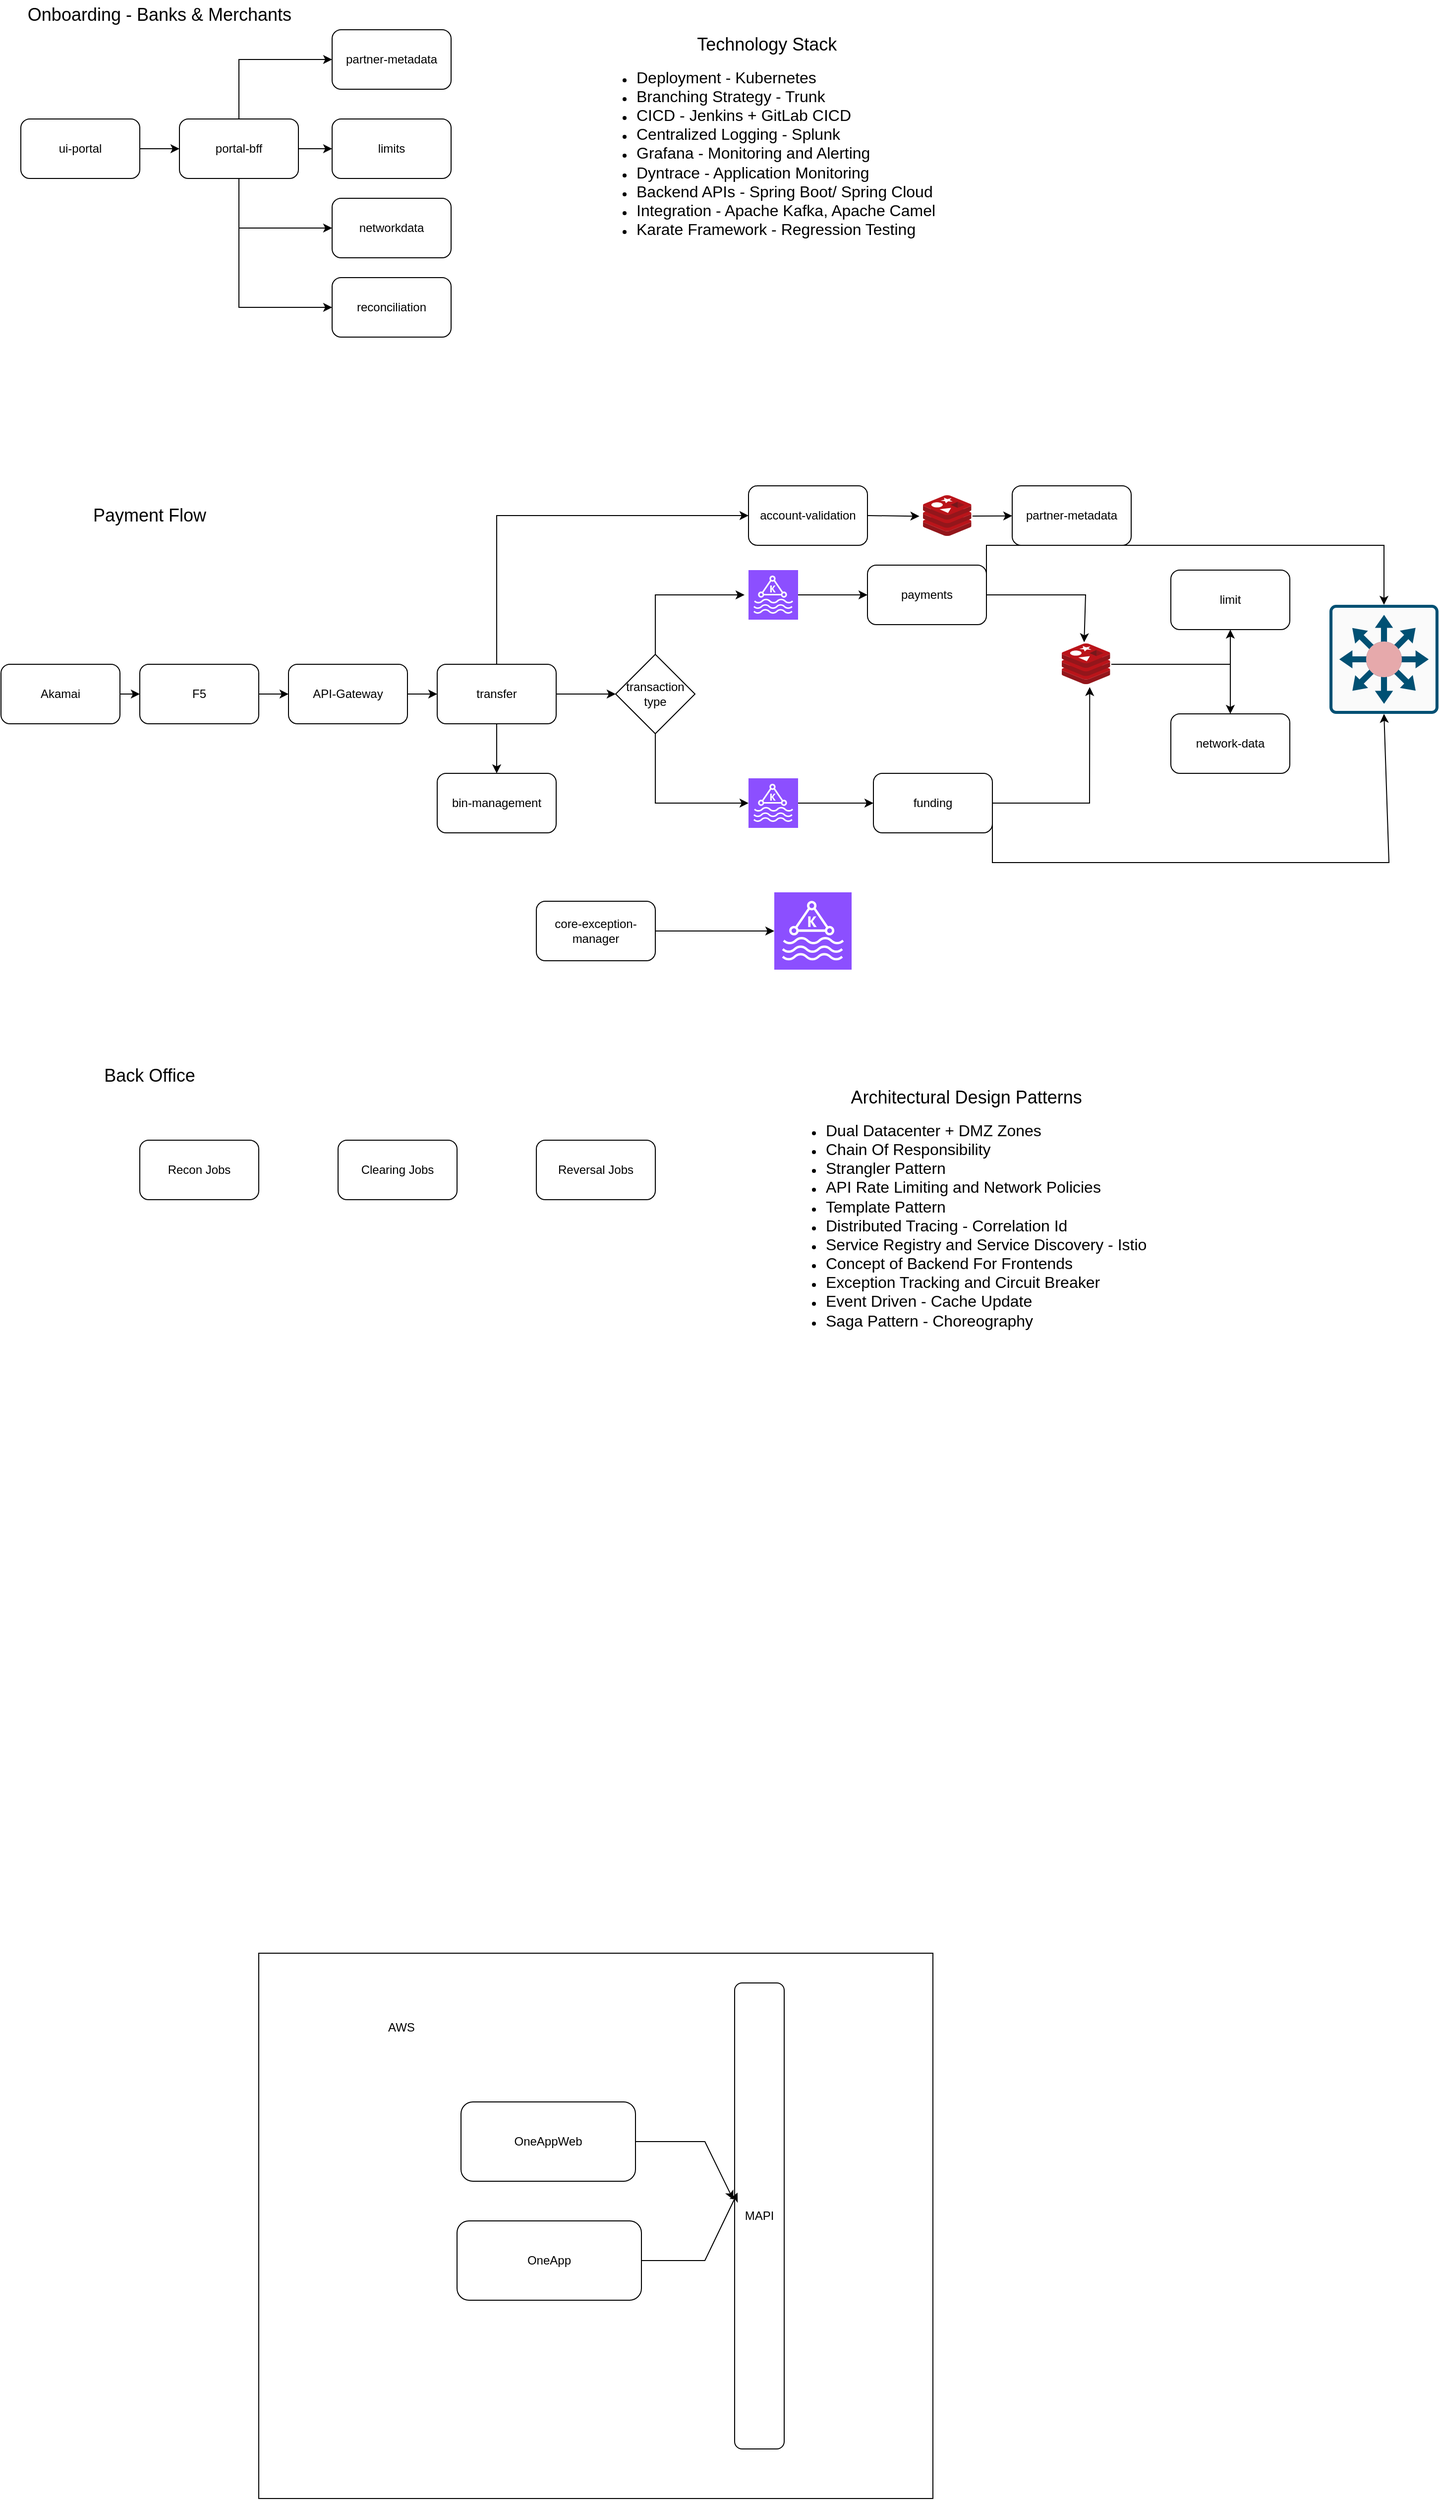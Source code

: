 <mxfile version="28.0.4">
  <diagram name="Page-1" id="Cykf2mu9N1lQySB8u7c6">
    <mxGraphModel dx="1554" dy="759" grid="1" gridSize="10" guides="1" tooltips="1" connect="1" arrows="1" fold="1" page="1" pageScale="1" pageWidth="1200" pageHeight="1920" math="0" shadow="0">
      <root>
        <mxCell id="0" />
        <mxCell id="1" parent="0" />
        <mxCell id="vxzhY3vlpPTSqAtJYJpi-2" value="ui-portal" style="rounded=1;whiteSpace=wrap;html=1;" parent="1" vertex="1">
          <mxGeometry x="40" y="210" width="120" height="60" as="geometry" />
        </mxCell>
        <mxCell id="vxzhY3vlpPTSqAtJYJpi-4" value="portal-bff" style="rounded=1;whiteSpace=wrap;html=1;" parent="1" vertex="1">
          <mxGeometry x="200" y="210" width="120" height="60" as="geometry" />
        </mxCell>
        <mxCell id="vxzhY3vlpPTSqAtJYJpi-5" value="networkdata" style="rounded=1;whiteSpace=wrap;html=1;" parent="1" vertex="1">
          <mxGeometry x="354" y="290" width="120" height="60" as="geometry" />
        </mxCell>
        <mxCell id="vxzhY3vlpPTSqAtJYJpi-6" value="limits" style="rounded=1;whiteSpace=wrap;html=1;" parent="1" vertex="1">
          <mxGeometry x="354" y="210" width="120" height="60" as="geometry" />
        </mxCell>
        <mxCell id="vxzhY3vlpPTSqAtJYJpi-7" value="partner-metadata" style="rounded=1;whiteSpace=wrap;html=1;" parent="1" vertex="1">
          <mxGeometry x="354" y="120" width="120" height="60" as="geometry" />
        </mxCell>
        <mxCell id="vxzhY3vlpPTSqAtJYJpi-8" value="reconciliation" style="rounded=1;whiteSpace=wrap;html=1;" parent="1" vertex="1">
          <mxGeometry x="354" y="370" width="120" height="60" as="geometry" />
        </mxCell>
        <mxCell id="vxzhY3vlpPTSqAtJYJpi-9" value="" style="endArrow=classic;html=1;rounded=0;exitX=1;exitY=0.5;exitDx=0;exitDy=0;" parent="1" source="vxzhY3vlpPTSqAtJYJpi-2" edge="1">
          <mxGeometry width="50" height="50" relative="1" as="geometry">
            <mxPoint x="410" y="300" as="sourcePoint" />
            <mxPoint x="200" y="240" as="targetPoint" />
          </mxGeometry>
        </mxCell>
        <mxCell id="vxzhY3vlpPTSqAtJYJpi-10" value="" style="endArrow=classic;html=1;rounded=0;exitX=0.5;exitY=0;exitDx=0;exitDy=0;entryX=0;entryY=0.5;entryDx=0;entryDy=0;" parent="1" source="vxzhY3vlpPTSqAtJYJpi-4" target="vxzhY3vlpPTSqAtJYJpi-7" edge="1">
          <mxGeometry width="50" height="50" relative="1" as="geometry">
            <mxPoint x="410" y="300" as="sourcePoint" />
            <mxPoint x="460" y="250" as="targetPoint" />
            <Array as="points">
              <mxPoint x="260" y="150" />
            </Array>
          </mxGeometry>
        </mxCell>
        <mxCell id="vxzhY3vlpPTSqAtJYJpi-11" value="" style="endArrow=classic;html=1;rounded=0;exitX=1;exitY=0.5;exitDx=0;exitDy=0;entryX=0;entryY=0.5;entryDx=0;entryDy=0;" parent="1" source="vxzhY3vlpPTSqAtJYJpi-4" target="vxzhY3vlpPTSqAtJYJpi-6" edge="1">
          <mxGeometry width="50" height="50" relative="1" as="geometry">
            <mxPoint x="410" y="300" as="sourcePoint" />
            <mxPoint x="350" y="240" as="targetPoint" />
          </mxGeometry>
        </mxCell>
        <mxCell id="vxzhY3vlpPTSqAtJYJpi-14" value="" style="endArrow=classic;html=1;rounded=0;exitX=0.5;exitY=1;exitDx=0;exitDy=0;entryX=0;entryY=0.5;entryDx=0;entryDy=0;" parent="1" source="vxzhY3vlpPTSqAtJYJpi-4" target="vxzhY3vlpPTSqAtJYJpi-8" edge="1">
          <mxGeometry width="50" height="50" relative="1" as="geometry">
            <mxPoint x="450" y="290" as="sourcePoint" />
            <mxPoint x="500" y="240" as="targetPoint" />
            <Array as="points">
              <mxPoint x="260" y="400" />
            </Array>
          </mxGeometry>
        </mxCell>
        <mxCell id="vxzhY3vlpPTSqAtJYJpi-15" value="" style="endArrow=classic;html=1;rounded=0;exitX=0.5;exitY=1;exitDx=0;exitDy=0;entryX=0;entryY=0.5;entryDx=0;entryDy=0;" parent="1" source="vxzhY3vlpPTSqAtJYJpi-4" target="vxzhY3vlpPTSqAtJYJpi-5" edge="1">
          <mxGeometry width="50" height="50" relative="1" as="geometry">
            <mxPoint x="420" y="340" as="sourcePoint" />
            <mxPoint x="470" y="290" as="targetPoint" />
            <Array as="points">
              <mxPoint x="260" y="320" />
            </Array>
          </mxGeometry>
        </mxCell>
        <mxCell id="vxzhY3vlpPTSqAtJYJpi-18" value="&lt;font style=&quot;font-size: 18px;&quot;&gt;Onboarding - Banks &amp;amp; Merchants&lt;/font&gt;" style="text;html=1;align=center;verticalAlign=middle;whiteSpace=wrap;rounded=0;" parent="1" vertex="1">
          <mxGeometry x="40" y="90" width="280" height="30" as="geometry" />
        </mxCell>
        <mxCell id="vxzhY3vlpPTSqAtJYJpi-19" value="account-validation&lt;span style=&quot;color: rgba(0, 0, 0, 0); font-family: monospace; font-size: 0px; text-align: start; text-wrap: nowrap;&quot;&gt;%3CmxGraphModel%3E%3Croot%3E%3CmxCell%20id%3D%220%22%2F%3E%3CmxCell%20id%3D%221%22%20parent%3D%220%22%2F%3E%3CmxCell%20id%3D%222%22%20value%3D%22limit%22%20style%3D%22rounded%3D1%3BwhiteSpace%3Dwrap%3Bhtml%3D1%3B%22%20vertex%3D%221%22%20parent%3D%221%22%3E%3CmxGeometry%20x%3D%22354%22%20y%3D%22560%22%20width%3D%22120%22%20height%3D%2260%22%20as%3D%22geometry%22%2F%3E%3C%2FmxCell%3E%3C%2Froot%3E%3C%2FmxGraphModel%3E&lt;/span&gt;" style="rounded=1;whiteSpace=wrap;html=1;" parent="1" vertex="1">
          <mxGeometry x="774" y="580" width="120" height="60" as="geometry" />
        </mxCell>
        <mxCell id="vxzhY3vlpPTSqAtJYJpi-20" value="transfer" style="rounded=1;whiteSpace=wrap;html=1;" parent="1" vertex="1">
          <mxGeometry x="460" y="760" width="120" height="60" as="geometry" />
        </mxCell>
        <mxCell id="vxzhY3vlpPTSqAtJYJpi-21" value="" style="image;sketch=0;aspect=fixed;html=1;points=[];align=center;fontSize=12;image=img/lib/mscae/Cache_Redis_Product.svg;" parent="1" vertex="1">
          <mxGeometry x="950" y="589.5" width="48.81" height="41" as="geometry" />
        </mxCell>
        <mxCell id="vxzhY3vlpPTSqAtJYJpi-22" value="" style="endArrow=classic;html=1;rounded=0;exitX=0.5;exitY=0;exitDx=0;exitDy=0;entryX=0;entryY=0.5;entryDx=0;entryDy=0;" parent="1" source="vxzhY3vlpPTSqAtJYJpi-20" target="vxzhY3vlpPTSqAtJYJpi-19" edge="1">
          <mxGeometry width="50" height="50" relative="1" as="geometry">
            <mxPoint x="520" y="760.0" as="sourcePoint" />
            <mxPoint x="620" y="610" as="targetPoint" />
            <Array as="points">
              <mxPoint x="520" y="610" />
            </Array>
          </mxGeometry>
        </mxCell>
        <mxCell id="vxzhY3vlpPTSqAtJYJpi-23" value="" style="endArrow=classic;html=1;rounded=0;exitX=1.024;exitY=0.512;exitDx=0;exitDy=0;exitPerimeter=0;" parent="1" source="vxzhY3vlpPTSqAtJYJpi-21" target="vxzhY3vlpPTSqAtJYJpi-24" edge="1">
          <mxGeometry width="50" height="50" relative="1" as="geometry">
            <mxPoint x="820" y="760" as="sourcePoint" />
            <mxPoint x="870" y="710" as="targetPoint" />
          </mxGeometry>
        </mxCell>
        <mxCell id="vxzhY3vlpPTSqAtJYJpi-24" value="partner-metadata" style="rounded=1;whiteSpace=wrap;html=1;" parent="1" vertex="1">
          <mxGeometry x="1040" y="580" width="120" height="60" as="geometry" />
        </mxCell>
        <mxCell id="vxzhY3vlpPTSqAtJYJpi-27" value="" style="endArrow=classic;html=1;rounded=0;entryX=-0.075;entryY=0.516;entryDx=0;entryDy=0;entryPerimeter=0;exitX=1;exitY=0.5;exitDx=0;exitDy=0;" parent="1" source="vxzhY3vlpPTSqAtJYJpi-19" target="vxzhY3vlpPTSqAtJYJpi-21" edge="1">
          <mxGeometry width="50" height="50" relative="1" as="geometry">
            <mxPoint x="620" y="810" as="sourcePoint" />
            <mxPoint x="670" y="760" as="targetPoint" />
          </mxGeometry>
        </mxCell>
        <mxCell id="vxzhY3vlpPTSqAtJYJpi-28" value="funding" style="rounded=1;whiteSpace=wrap;html=1;" parent="1" vertex="1">
          <mxGeometry x="900" y="870" width="120" height="60" as="geometry" />
        </mxCell>
        <mxCell id="vxzhY3vlpPTSqAtJYJpi-29" value="payments" style="rounded=1;whiteSpace=wrap;html=1;" parent="1" vertex="1">
          <mxGeometry x="894" y="660" width="120" height="60" as="geometry" />
        </mxCell>
        <mxCell id="vxzhY3vlpPTSqAtJYJpi-30" value="transaction type" style="rhombus;whiteSpace=wrap;html=1;" parent="1" vertex="1">
          <mxGeometry x="640" y="750" width="80" height="80" as="geometry" />
        </mxCell>
        <mxCell id="vxzhY3vlpPTSqAtJYJpi-32" value="" style="endArrow=classic;html=1;rounded=0;exitX=0.5;exitY=0;exitDx=0;exitDy=0;" parent="1" source="vxzhY3vlpPTSqAtJYJpi-30" edge="1">
          <mxGeometry width="50" height="50" relative="1" as="geometry">
            <mxPoint x="820" y="690" as="sourcePoint" />
            <mxPoint x="770" y="690" as="targetPoint" />
            <Array as="points">
              <mxPoint x="680" y="690" />
            </Array>
          </mxGeometry>
        </mxCell>
        <mxCell id="vxzhY3vlpPTSqAtJYJpi-33" value="" style="endArrow=classic;html=1;rounded=0;exitX=0.5;exitY=1;exitDx=0;exitDy=0;" parent="1" source="vxzhY3vlpPTSqAtJYJpi-30" target="vxzhY3vlpPTSqAtJYJpi-38" edge="1">
          <mxGeometry width="50" height="50" relative="1" as="geometry">
            <mxPoint x="820" y="690" as="sourcePoint" />
            <mxPoint x="770" y="900" as="targetPoint" />
            <Array as="points">
              <mxPoint x="680" y="900" />
            </Array>
          </mxGeometry>
        </mxCell>
        <mxCell id="vxzhY3vlpPTSqAtJYJpi-34" value="limit" style="rounded=1;whiteSpace=wrap;html=1;" parent="1" vertex="1">
          <mxGeometry x="1200" y="665" width="120" height="60" as="geometry" />
        </mxCell>
        <mxCell id="vxzhY3vlpPTSqAtJYJpi-35" value="" style="image;sketch=0;aspect=fixed;html=1;points=[];align=center;fontSize=12;image=img/lib/mscae/Cache_Redis_Product.svg;" parent="1" vertex="1">
          <mxGeometry x="1090" y="739" width="48.81" height="41" as="geometry" />
        </mxCell>
        <mxCell id="vxzhY3vlpPTSqAtJYJpi-36" value="" style="sketch=0;points=[[0,0,0],[0.25,0,0],[0.5,0,0],[0.75,0,0],[1,0,0],[0,1,0],[0.25,1,0],[0.5,1,0],[0.75,1,0],[1,1,0],[0,0.25,0],[0,0.5,0],[0,0.75,0],[1,0.25,0],[1,0.5,0],[1,0.75,0]];outlineConnect=0;fontColor=#232F3E;fillColor=#8C4FFF;strokeColor=#ffffff;dashed=0;verticalLabelPosition=bottom;verticalAlign=top;align=center;html=1;fontSize=12;fontStyle=0;aspect=fixed;shape=mxgraph.aws4.resourceIcon;resIcon=mxgraph.aws4.managed_streaming_for_kafka;" parent="1" vertex="1">
          <mxGeometry x="774" y="665" width="50" height="50" as="geometry" />
        </mxCell>
        <mxCell id="vxzhY3vlpPTSqAtJYJpi-37" value="" style="endArrow=classic;html=1;rounded=0;exitX=1;exitY=0.5;exitDx=0;exitDy=0;exitPerimeter=0;entryX=0;entryY=0.5;entryDx=0;entryDy=0;" parent="1" source="vxzhY3vlpPTSqAtJYJpi-36" target="vxzhY3vlpPTSqAtJYJpi-29" edge="1">
          <mxGeometry width="50" height="50" relative="1" as="geometry">
            <mxPoint x="1020" y="720" as="sourcePoint" />
            <mxPoint x="1070" y="670" as="targetPoint" />
          </mxGeometry>
        </mxCell>
        <mxCell id="vxzhY3vlpPTSqAtJYJpi-38" value="" style="sketch=0;points=[[0,0,0],[0.25,0,0],[0.5,0,0],[0.75,0,0],[1,0,0],[0,1,0],[0.25,1,0],[0.5,1,0],[0.75,1,0],[1,1,0],[0,0.25,0],[0,0.5,0],[0,0.75,0],[1,0.25,0],[1,0.5,0],[1,0.75,0]];outlineConnect=0;fontColor=#232F3E;fillColor=#8C4FFF;strokeColor=#ffffff;dashed=0;verticalLabelPosition=bottom;verticalAlign=top;align=center;html=1;fontSize=12;fontStyle=0;aspect=fixed;shape=mxgraph.aws4.resourceIcon;resIcon=mxgraph.aws4.managed_streaming_for_kafka;" parent="1" vertex="1">
          <mxGeometry x="774" y="875" width="50" height="50" as="geometry" />
        </mxCell>
        <mxCell id="vxzhY3vlpPTSqAtJYJpi-39" value="" style="endArrow=classic;html=1;rounded=0;exitX=1;exitY=0.5;exitDx=0;exitDy=0;exitPerimeter=0;entryX=0;entryY=0.5;entryDx=0;entryDy=0;" parent="1" source="vxzhY3vlpPTSqAtJYJpi-38" target="vxzhY3vlpPTSqAtJYJpi-28" edge="1">
          <mxGeometry width="50" height="50" relative="1" as="geometry">
            <mxPoint x="1020" y="720" as="sourcePoint" />
            <mxPoint x="1070" y="670" as="targetPoint" />
          </mxGeometry>
        </mxCell>
        <mxCell id="vxzhY3vlpPTSqAtJYJpi-40" value="" style="endArrow=classic;html=1;rounded=0;exitX=1;exitY=0.5;exitDx=0;exitDy=0;entryX=0.462;entryY=-0.03;entryDx=0;entryDy=0;entryPerimeter=0;" parent="1" source="vxzhY3vlpPTSqAtJYJpi-29" target="vxzhY3vlpPTSqAtJYJpi-35" edge="1">
          <mxGeometry width="50" height="50" relative="1" as="geometry">
            <mxPoint x="1020" y="740" as="sourcePoint" />
            <mxPoint x="1114" y="730" as="targetPoint" />
            <Array as="points">
              <mxPoint x="1114" y="690" />
            </Array>
          </mxGeometry>
        </mxCell>
        <mxCell id="vxzhY3vlpPTSqAtJYJpi-42" value="" style="endArrow=classic;html=1;rounded=0;exitX=1;exitY=0.5;exitDx=0;exitDy=0;entryX=0.577;entryY=1.072;entryDx=0;entryDy=0;entryPerimeter=0;" parent="1" source="vxzhY3vlpPTSqAtJYJpi-28" target="vxzhY3vlpPTSqAtJYJpi-35" edge="1">
          <mxGeometry width="50" height="50" relative="1" as="geometry">
            <mxPoint x="1020" y="740" as="sourcePoint" />
            <mxPoint x="1070" y="690" as="targetPoint" />
            <Array as="points">
              <mxPoint x="1118" y="900" />
            </Array>
          </mxGeometry>
        </mxCell>
        <mxCell id="vxzhY3vlpPTSqAtJYJpi-49" style="edgeStyle=orthogonalEdgeStyle;rounded=0;orthogonalLoop=1;jettySize=auto;html=1;exitX=1;exitY=0.5;exitDx=0;exitDy=0;entryX=0;entryY=0.5;entryDx=0;entryDy=0;" parent="1" source="vxzhY3vlpPTSqAtJYJpi-43" target="vxzhY3vlpPTSqAtJYJpi-44" edge="1">
          <mxGeometry relative="1" as="geometry" />
        </mxCell>
        <mxCell id="vxzhY3vlpPTSqAtJYJpi-43" value="Akamai" style="rounded=1;whiteSpace=wrap;html=1;" parent="1" vertex="1">
          <mxGeometry x="20" y="760" width="120" height="60" as="geometry" />
        </mxCell>
        <mxCell id="vxzhY3vlpPTSqAtJYJpi-44" value="F5" style="rounded=1;whiteSpace=wrap;html=1;" parent="1" vertex="1">
          <mxGeometry x="160" y="760" width="120" height="60" as="geometry" />
        </mxCell>
        <mxCell id="vxzhY3vlpPTSqAtJYJpi-47" value="API-Gateway" style="rounded=1;whiteSpace=wrap;html=1;" parent="1" vertex="1">
          <mxGeometry x="310" y="760" width="120" height="60" as="geometry" />
        </mxCell>
        <mxCell id="vxzhY3vlpPTSqAtJYJpi-48" value="" style="endArrow=classic;html=1;rounded=0;exitX=1;exitY=0.5;exitDx=0;exitDy=0;entryX=0;entryY=0.5;entryDx=0;entryDy=0;" parent="1" source="vxzhY3vlpPTSqAtJYJpi-20" target="vxzhY3vlpPTSqAtJYJpi-30" edge="1">
          <mxGeometry width="50" height="50" relative="1" as="geometry">
            <mxPoint x="610" y="770" as="sourcePoint" />
            <mxPoint x="660" y="720" as="targetPoint" />
          </mxGeometry>
        </mxCell>
        <mxCell id="vxzhY3vlpPTSqAtJYJpi-50" style="edgeStyle=orthogonalEdgeStyle;rounded=0;orthogonalLoop=1;jettySize=auto;html=1;entryX=0;entryY=0.5;entryDx=0;entryDy=0;" parent="1" target="vxzhY3vlpPTSqAtJYJpi-47" edge="1">
          <mxGeometry relative="1" as="geometry">
            <mxPoint x="280" y="790" as="sourcePoint" />
            <mxPoint x="170" y="800" as="targetPoint" />
          </mxGeometry>
        </mxCell>
        <mxCell id="vxzhY3vlpPTSqAtJYJpi-51" style="edgeStyle=orthogonalEdgeStyle;rounded=0;orthogonalLoop=1;jettySize=auto;html=1;entryX=0;entryY=0.5;entryDx=0;entryDy=0;exitX=1;exitY=0.5;exitDx=0;exitDy=0;" parent="1" source="vxzhY3vlpPTSqAtJYJpi-47" target="vxzhY3vlpPTSqAtJYJpi-20" edge="1">
          <mxGeometry relative="1" as="geometry">
            <mxPoint x="290" y="800" as="sourcePoint" />
            <mxPoint x="320" y="800" as="targetPoint" />
          </mxGeometry>
        </mxCell>
        <mxCell id="vxzhY3vlpPTSqAtJYJpi-53" value="" style="endArrow=classic;html=1;rounded=0;entryX=0.5;entryY=1;entryDx=0;entryDy=0;" parent="1" target="vxzhY3vlpPTSqAtJYJpi-34" edge="1">
          <mxGeometry width="50" height="50" relative="1" as="geometry">
            <mxPoint x="1140" y="760" as="sourcePoint" />
            <mxPoint x="860" y="720" as="targetPoint" />
            <Array as="points">
              <mxPoint x="1260" y="760" />
            </Array>
          </mxGeometry>
        </mxCell>
        <mxCell id="vxzhY3vlpPTSqAtJYJpi-54" value="core-exception-manager" style="rounded=1;whiteSpace=wrap;html=1;" parent="1" vertex="1">
          <mxGeometry x="560" y="999" width="120" height="60" as="geometry" />
        </mxCell>
        <mxCell id="vxzhY3vlpPTSqAtJYJpi-55" value="" style="sketch=0;points=[[0,0,0],[0.25,0,0],[0.5,0,0],[0.75,0,0],[1,0,0],[0,1,0],[0.25,1,0],[0.5,1,0],[0.75,1,0],[1,1,0],[0,0.25,0],[0,0.5,0],[0,0.75,0],[1,0.25,0],[1,0.5,0],[1,0.75,0]];outlineConnect=0;fontColor=#232F3E;fillColor=#8C4FFF;strokeColor=#ffffff;dashed=0;verticalLabelPosition=bottom;verticalAlign=top;align=center;html=1;fontSize=12;fontStyle=0;aspect=fixed;shape=mxgraph.aws4.resourceIcon;resIcon=mxgraph.aws4.managed_streaming_for_kafka;" parent="1" vertex="1">
          <mxGeometry x="800" y="990" width="78" height="78" as="geometry" />
        </mxCell>
        <mxCell id="vxzhY3vlpPTSqAtJYJpi-56" value="" style="endArrow=classic;html=1;rounded=0;exitX=1;exitY=0.5;exitDx=0;exitDy=0;entryX=0;entryY=0.5;entryDx=0;entryDy=0;entryPerimeter=0;" parent="1" source="vxzhY3vlpPTSqAtJYJpi-54" target="vxzhY3vlpPTSqAtJYJpi-55" edge="1">
          <mxGeometry width="50" height="50" relative="1" as="geometry">
            <mxPoint x="590" y="960" as="sourcePoint" />
            <mxPoint x="640" y="910" as="targetPoint" />
          </mxGeometry>
        </mxCell>
        <mxCell id="vxzhY3vlpPTSqAtJYJpi-58" value="" style="sketch=0;points=[[0.015,0.015,0],[0.985,0.015,0],[0.985,0.985,0],[0.015,0.985,0],[0.25,0,0],[0.5,0,0],[0.75,0,0],[1,0.25,0],[1,0.5,0],[1,0.75,0],[0.75,1,0],[0.5,1,0],[0.25,1,0],[0,0.75,0],[0,0.5,0],[0,0.25,0]];verticalLabelPosition=bottom;html=1;verticalAlign=top;aspect=fixed;align=center;pointerEvents=1;shape=mxgraph.cisco19.rect;prIcon=secure_catalyst_switch_color2;fillColor=#FAFAFA;strokeColor=#005073;" parent="1" vertex="1">
          <mxGeometry x="1360" y="700" width="110" height="110" as="geometry" />
        </mxCell>
        <mxCell id="vxzhY3vlpPTSqAtJYJpi-61" value="&lt;font style=&quot;font-size: 18px;&quot;&gt;Payment Flow&lt;/font&gt;" style="text;html=1;align=center;verticalAlign=middle;whiteSpace=wrap;rounded=0;" parent="1" vertex="1">
          <mxGeometry x="30" y="595" width="280" height="30" as="geometry" />
        </mxCell>
        <mxCell id="vxzhY3vlpPTSqAtJYJpi-63" value="&lt;font style=&quot;font-size: 18px;&quot;&gt;Back Office&lt;/font&gt;" style="text;html=1;align=center;verticalAlign=middle;whiteSpace=wrap;rounded=0;" parent="1" vertex="1">
          <mxGeometry x="30" y="1160" width="280" height="30" as="geometry" />
        </mxCell>
        <mxCell id="vxzhY3vlpPTSqAtJYJpi-64" value="network-data" style="rounded=1;whiteSpace=wrap;html=1;" parent="1" vertex="1">
          <mxGeometry x="1200" y="810" width="120" height="60" as="geometry" />
        </mxCell>
        <mxCell id="vxzhY3vlpPTSqAtJYJpi-65" value="" style="endArrow=classic;html=1;rounded=0;" parent="1" target="vxzhY3vlpPTSqAtJYJpi-64" edge="1">
          <mxGeometry width="50" height="50" relative="1" as="geometry">
            <mxPoint x="1140" y="760" as="sourcePoint" />
            <mxPoint x="1270" y="735" as="targetPoint" />
            <Array as="points">
              <mxPoint x="1260" y="760" />
            </Array>
          </mxGeometry>
        </mxCell>
        <mxCell id="HBiZhOWour06FVIfmXso-1" value="&lt;div style=&quot;text-align: center;&quot;&gt;&lt;font style=&quot;font-size: 18px;&quot;&gt;Technology Stack&lt;/font&gt;&lt;/div&gt;&lt;ul&gt;&lt;li&gt;&lt;font size=&quot;3&quot; style=&quot;&quot;&gt;Deployment - Kubernetes&lt;/font&gt;&lt;/li&gt;&lt;li style=&quot;&quot;&gt;&lt;font size=&quot;3&quot;&gt;Branching Strategy - Trunk&amp;nbsp;&amp;nbsp;&lt;/font&gt;&lt;/li&gt;&lt;li style=&quot;&quot;&gt;&lt;font size=&quot;3&quot;&gt;CICD - Jenkins + GitLab CICD&lt;/font&gt;&lt;/li&gt;&lt;li style=&quot;&quot;&gt;&lt;font size=&quot;3&quot;&gt;Centralized Logging - Splunk&lt;/font&gt;&lt;/li&gt;&lt;li style=&quot;&quot;&gt;&lt;font size=&quot;3&quot;&gt;Grafana - Monitoring and Alerting&lt;/font&gt;&lt;/li&gt;&lt;li style=&quot;&quot;&gt;&lt;font size=&quot;3&quot;&gt;Dyntrace - Application Monitoring&lt;/font&gt;&lt;/li&gt;&lt;li style=&quot;&quot;&gt;&lt;font size=&quot;3&quot;&gt;Backend APIs - Spring Boot/ Spring Cloud&amp;nbsp;&lt;/font&gt;&lt;/li&gt;&lt;li style=&quot;&quot;&gt;&lt;font size=&quot;3&quot;&gt;Integration - Apache Kafka, Apache Camel&lt;/font&gt;&lt;/li&gt;&lt;li style=&quot;&quot;&gt;&lt;font size=&quot;3&quot;&gt;Karate Framework - Regression Testing&lt;/font&gt;&lt;/li&gt;&lt;/ul&gt;&lt;div&gt;&lt;br&gt;&lt;/div&gt;&lt;div&gt;&lt;br&gt;&lt;/div&gt;" style="text;html=1;align=left;verticalAlign=middle;whiteSpace=wrap;rounded=0;" parent="1" vertex="1">
          <mxGeometry x="618.81" y="123" width="380" height="250" as="geometry" />
        </mxCell>
        <mxCell id="HBiZhOWour06FVIfmXso-2" value="Recon Jobs" style="rounded=1;whiteSpace=wrap;html=1;" parent="1" vertex="1">
          <mxGeometry x="160" y="1240" width="120" height="60" as="geometry" />
        </mxCell>
        <mxCell id="HBiZhOWour06FVIfmXso-3" value="Clearing Jobs" style="rounded=1;whiteSpace=wrap;html=1;" parent="1" vertex="1">
          <mxGeometry x="360" y="1240" width="120" height="60" as="geometry" />
        </mxCell>
        <mxCell id="HBiZhOWour06FVIfmXso-4" value="Reversal Jobs" style="rounded=1;whiteSpace=wrap;html=1;" parent="1" vertex="1">
          <mxGeometry x="560" y="1240" width="120" height="60" as="geometry" />
        </mxCell>
        <mxCell id="HBiZhOWour06FVIfmXso-6" value="bin-management" style="rounded=1;whiteSpace=wrap;html=1;" parent="1" vertex="1">
          <mxGeometry x="460" y="870" width="120" height="60" as="geometry" />
        </mxCell>
        <mxCell id="HBiZhOWour06FVIfmXso-7" value="" style="endArrow=classic;html=1;rounded=0;exitX=0.5;exitY=1;exitDx=0;exitDy=0;entryX=0.5;entryY=0;entryDx=0;entryDy=0;" parent="1" source="vxzhY3vlpPTSqAtJYJpi-20" target="HBiZhOWour06FVIfmXso-6" edge="1">
          <mxGeometry width="50" height="50" relative="1" as="geometry">
            <mxPoint x="680" y="910" as="sourcePoint" />
            <mxPoint x="730" y="860" as="targetPoint" />
          </mxGeometry>
        </mxCell>
        <mxCell id="HBiZhOWour06FVIfmXso-8" value="&lt;div style=&quot;&quot;&gt;&lt;div style=&quot;text-align: center;&quot;&gt;&lt;font style=&quot;font-size: 18px;&quot;&gt;Architectural Design Patterns&lt;/font&gt;&lt;/div&gt;&lt;ul&gt;&lt;li&gt;&lt;font style=&quot;font-size: 16px;&quot;&gt;Dual Datacenter + DMZ Zones&lt;/font&gt;&lt;/li&gt;&lt;li&gt;&lt;font size=&quot;3&quot;&gt;Chain Of Responsibility&amp;nbsp;&lt;/font&gt;&lt;/li&gt;&lt;li&gt;&lt;font size=&quot;3&quot;&gt;Strangler Pattern&lt;/font&gt;&lt;/li&gt;&lt;li&gt;&lt;font size=&quot;3&quot;&gt;API Rate Limiting and Network Policies&lt;/font&gt;&lt;/li&gt;&lt;li&gt;&lt;font size=&quot;3&quot;&gt;Template Pattern&lt;/font&gt;&lt;/li&gt;&lt;li&gt;&lt;font size=&quot;3&quot;&gt;Distributed Tracing - Correlation Id&lt;/font&gt;&lt;/li&gt;&lt;li&gt;&lt;font size=&quot;3&quot;&gt;Service Registry and Service Discovery - Istio&lt;/font&gt;&lt;/li&gt;&lt;li&gt;&lt;font size=&quot;3&quot;&gt;Concept of Backend For Frontends&lt;/font&gt;&lt;/li&gt;&lt;li&gt;&lt;font size=&quot;3&quot;&gt;Exception Tracking and Circuit Breaker&lt;/font&gt;&lt;/li&gt;&lt;li&gt;&lt;font size=&quot;3&quot;&gt;Event Driven - Cache Update&amp;nbsp;&lt;/font&gt;&lt;/li&gt;&lt;li&gt;&lt;font size=&quot;3&quot;&gt;Saga Pattern - Choreography&lt;/font&gt;&lt;/li&gt;&lt;/ul&gt;&lt;/div&gt;" style="text;html=1;align=left;verticalAlign=middle;whiteSpace=wrap;rounded=0;" parent="1" vertex="1">
          <mxGeometry x="810" y="1190" width="420" height="250" as="geometry" />
        </mxCell>
        <mxCell id="l54LHY9THbRyoEg8OmOE-3" value="OneAppWeb" style="rounded=1;whiteSpace=wrap;html=1;" parent="1" vertex="1">
          <mxGeometry x="484" y="2210" width="176" height="80" as="geometry" />
        </mxCell>
        <mxCell id="l54LHY9THbRyoEg8OmOE-5" value="OneApp" style="rounded=1;whiteSpace=wrap;html=1;" parent="1" vertex="1">
          <mxGeometry x="480" y="2330" width="186" height="80" as="geometry" />
        </mxCell>
        <mxCell id="l54LHY9THbRyoEg8OmOE-7" value="MAPI" style="rounded=1;whiteSpace=wrap;html=1;" parent="1" vertex="1">
          <mxGeometry x="760" y="2090" width="50" height="470" as="geometry" />
        </mxCell>
        <mxCell id="l54LHY9THbRyoEg8OmOE-8" value="" style="endArrow=classic;html=1;rounded=0;exitX=1;exitY=0.5;exitDx=0;exitDy=0;entryX=-0.027;entryY=0.465;entryDx=0;entryDy=0;entryPerimeter=0;" parent="1" source="l54LHY9THbRyoEg8OmOE-3" target="l54LHY9THbRyoEg8OmOE-7" edge="1">
          <mxGeometry width="50" height="50" relative="1" as="geometry">
            <mxPoint x="740" y="2280" as="sourcePoint" />
            <mxPoint x="790" y="2230" as="targetPoint" />
            <Array as="points">
              <mxPoint x="730" y="2250" />
            </Array>
          </mxGeometry>
        </mxCell>
        <mxCell id="l54LHY9THbRyoEg8OmOE-9" value="" style="endArrow=classic;html=1;rounded=0;exitX=1;exitY=0.5;exitDx=0;exitDy=0;entryX=0.059;entryY=0.45;entryDx=0;entryDy=0;entryPerimeter=0;" parent="1" source="l54LHY9THbRyoEg8OmOE-5" target="l54LHY9THbRyoEg8OmOE-7" edge="1">
          <mxGeometry width="50" height="50" relative="1" as="geometry">
            <mxPoint x="650" y="2470" as="sourcePoint" />
            <mxPoint x="750" y="2310" as="targetPoint" />
            <Array as="points">
              <mxPoint x="730" y="2370" />
            </Array>
          </mxGeometry>
        </mxCell>
        <mxCell id="l54LHY9THbRyoEg8OmOE-10" value="" style="rounded=0;whiteSpace=wrap;html=1;gradientColor=none;fillColor=none;" parent="1" vertex="1">
          <mxGeometry x="280" y="2060" width="680" height="550" as="geometry" />
        </mxCell>
        <mxCell id="l54LHY9THbRyoEg8OmOE-11" value="AWS" style="text;html=1;align=center;verticalAlign=middle;whiteSpace=wrap;rounded=0;" parent="1" vertex="1">
          <mxGeometry x="394" y="2120" width="60" height="30" as="geometry" />
        </mxCell>
        <mxCell id="b_dFKgx-Oni0E2FENv1z-1" value="" style="endArrow=classic;html=1;rounded=0;exitX=1;exitY=0.5;exitDx=0;exitDy=0;entryX=0.5;entryY=0;entryDx=0;entryDy=0;entryPerimeter=0;" edge="1" parent="1" source="vxzhY3vlpPTSqAtJYJpi-29" target="vxzhY3vlpPTSqAtJYJpi-58">
          <mxGeometry width="50" height="50" relative="1" as="geometry">
            <mxPoint x="1024" y="690" as="sourcePoint" />
            <mxPoint x="1425" y="700" as="targetPoint" />
            <Array as="points">
              <mxPoint x="1014" y="640" />
              <mxPoint x="1415" y="640" />
            </Array>
          </mxGeometry>
        </mxCell>
        <mxCell id="b_dFKgx-Oni0E2FENv1z-3" value="" style="endArrow=classic;html=1;rounded=0;exitX=1;exitY=0.5;exitDx=0;exitDy=0;entryX=0.5;entryY=1;entryDx=0;entryDy=0;entryPerimeter=0;" edge="1" parent="1" source="vxzhY3vlpPTSqAtJYJpi-28" target="vxzhY3vlpPTSqAtJYJpi-58">
          <mxGeometry width="50" height="50" relative="1" as="geometry">
            <mxPoint x="1310" y="1080" as="sourcePoint" />
            <mxPoint x="1711" y="1090" as="targetPoint" />
            <Array as="points">
              <mxPoint x="1020" y="960" />
              <mxPoint x="1420" y="960" />
            </Array>
          </mxGeometry>
        </mxCell>
      </root>
    </mxGraphModel>
  </diagram>
</mxfile>
